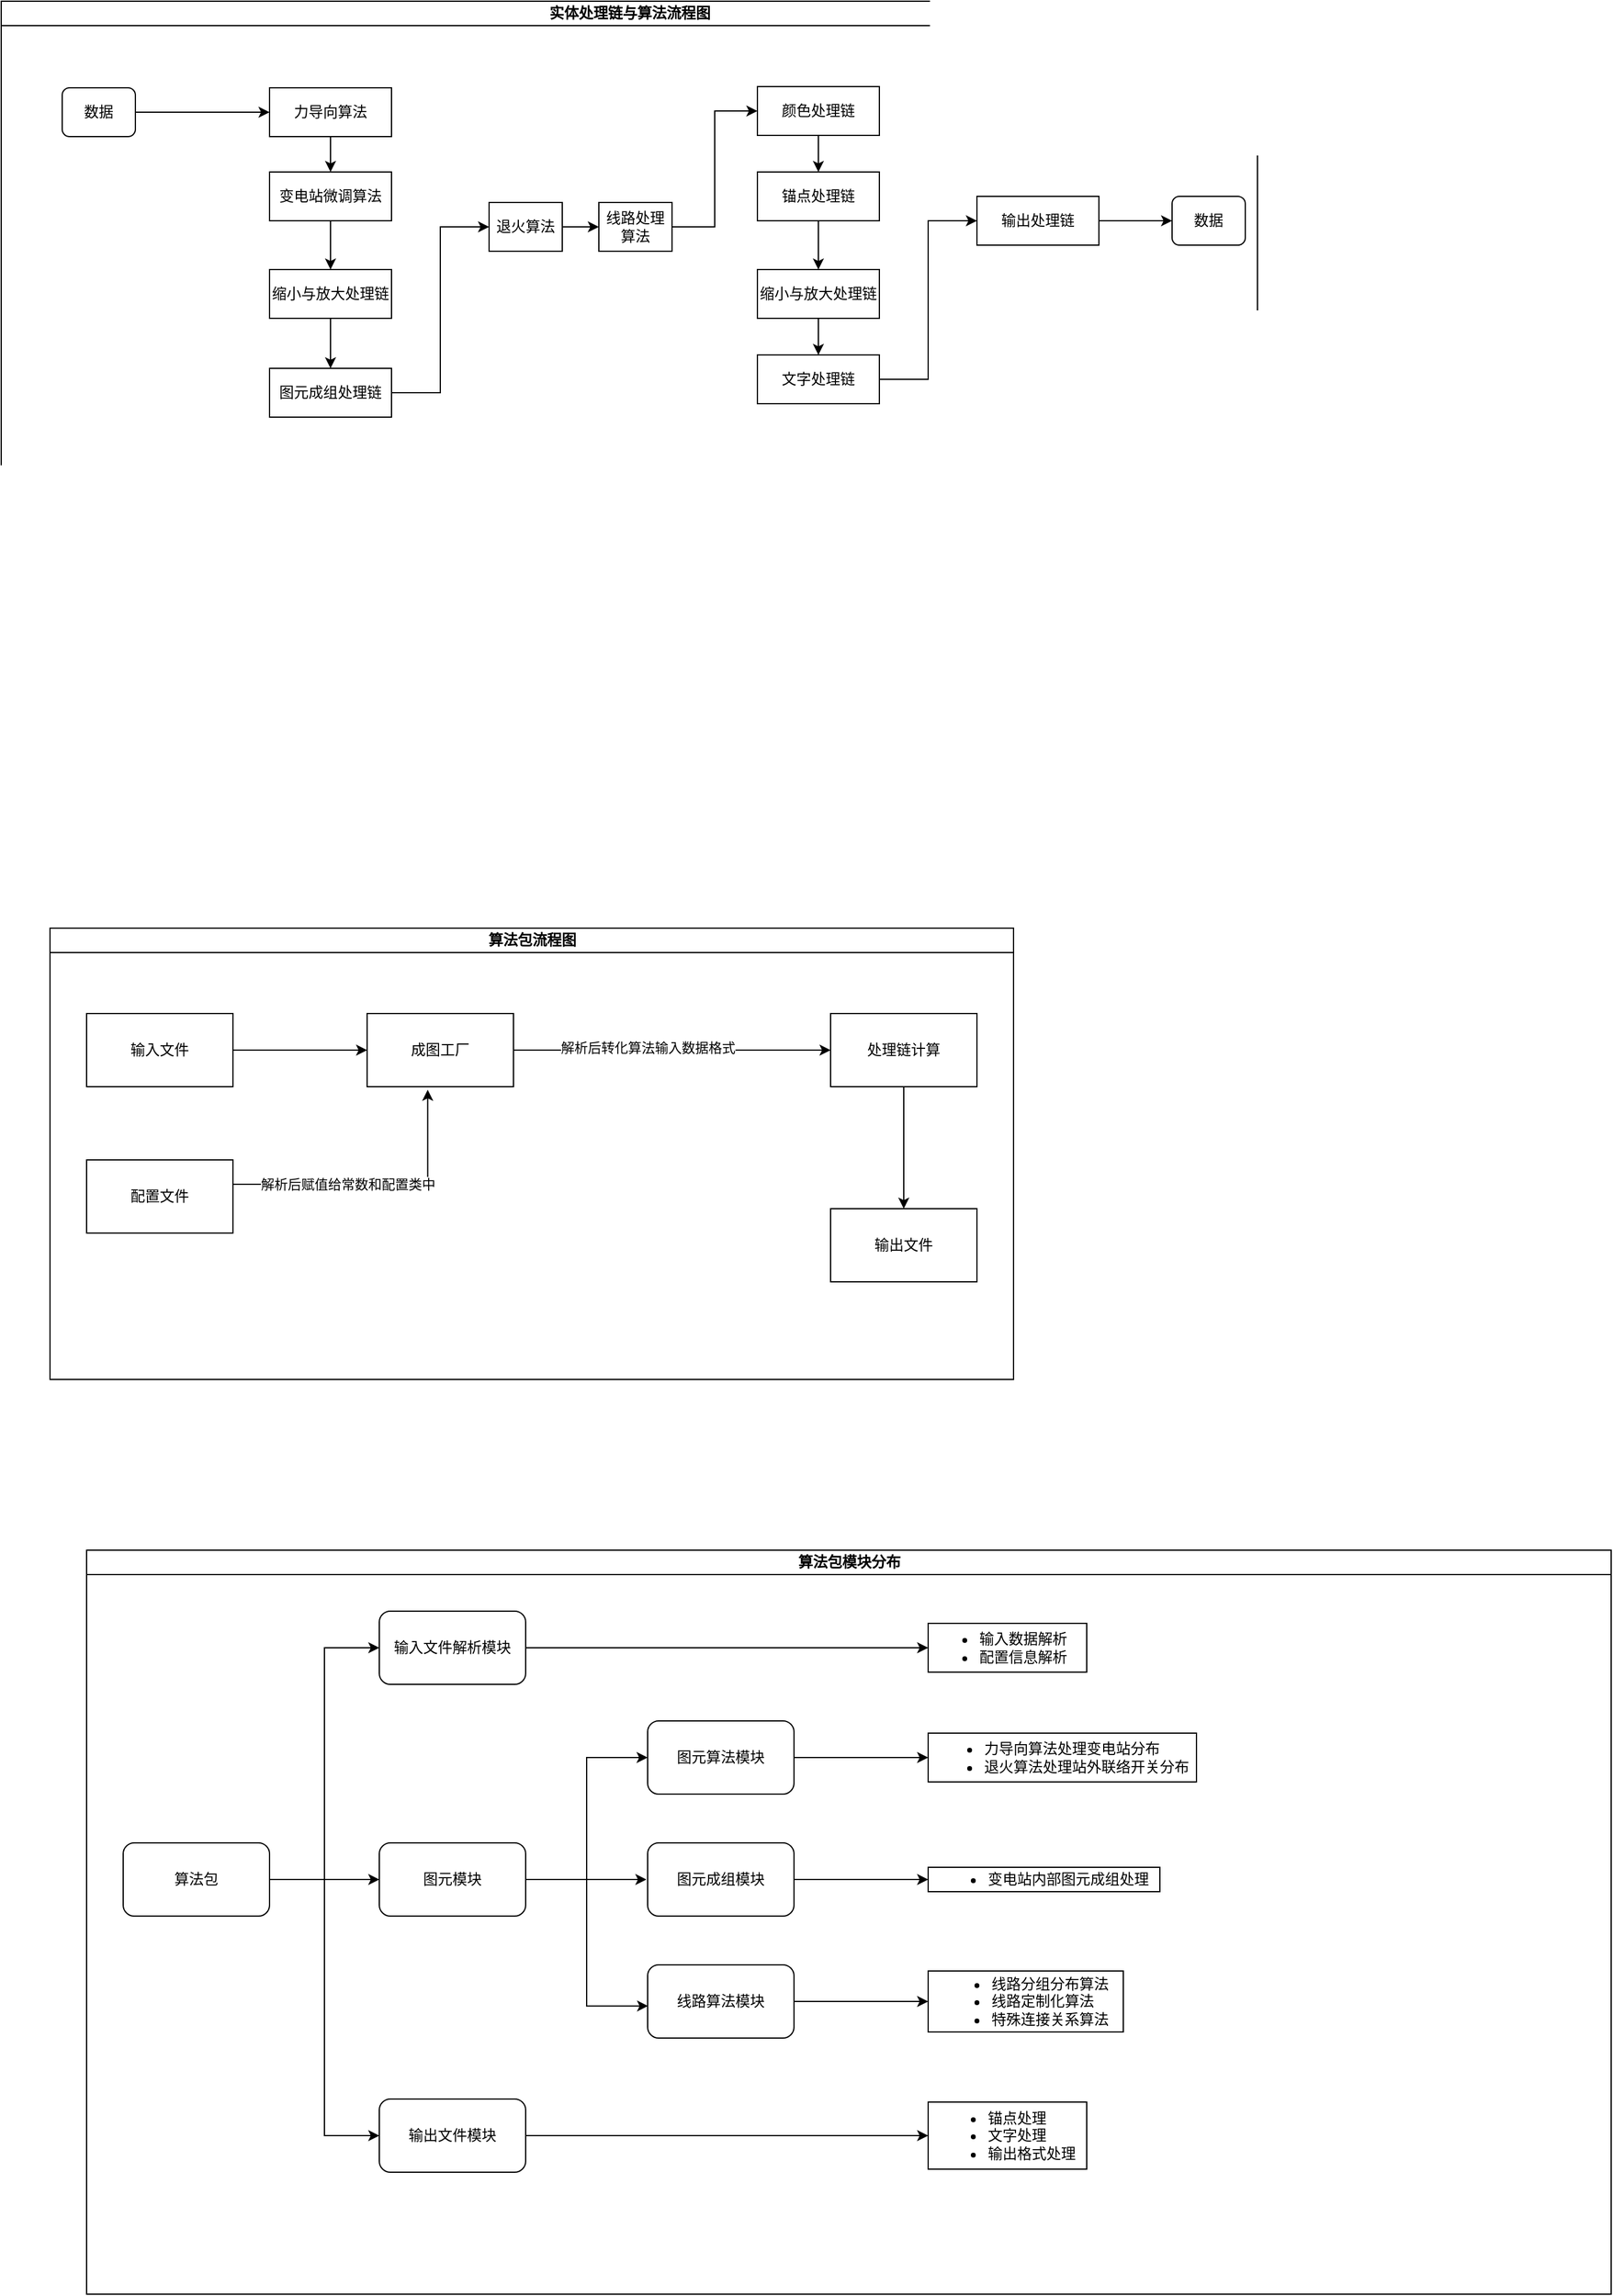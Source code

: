 <mxfile version="21.3.3" type="github">
  <diagram id="prtHgNgQTEPvFCAcTncT" name="Page-1">
    <mxGraphModel dx="447" dy="1400" grid="1" gridSize="10" guides="1" tooltips="1" connect="1" arrows="1" fold="1" page="1" pageScale="1" pageWidth="827" pageHeight="1169" math="0" shadow="0">
      <root>
        <mxCell id="0" />
        <mxCell id="1" parent="0" />
        <mxCell id="dNxyNK7c78bLwvsdeMH5-11" value="&lt;font style=&quot;vertical-align: inherit;&quot;&gt;&lt;font style=&quot;vertical-align: inherit;&quot;&gt;&lt;font style=&quot;vertical-align: inherit;&quot;&gt;&lt;font style=&quot;vertical-align: inherit;&quot;&gt;算法包流程图&lt;/font&gt;&lt;/font&gt;&lt;/font&gt;&lt;/font&gt;" style="swimlane;html=1;startSize=20;horizontal=1;containerType=tree;glass=0;" parent="1" vertex="1">
          <mxGeometry x="240" y="-140" width="790" height="370" as="geometry" />
        </mxCell>
        <mxCell id="Hgh8s4Pm92tYtfzgSs3c-5" style="edgeStyle=orthogonalEdgeStyle;rounded=0;orthogonalLoop=1;jettySize=auto;html=1;exitX=1;exitY=0.5;exitDx=0;exitDy=0;" edge="1" parent="dNxyNK7c78bLwvsdeMH5-11" source="Hgh8s4Pm92tYtfzgSs3c-1" target="Hgh8s4Pm92tYtfzgSs3c-3">
          <mxGeometry relative="1" as="geometry" />
        </mxCell>
        <mxCell id="Hgh8s4Pm92tYtfzgSs3c-1" value="&lt;font style=&quot;vertical-align: inherit;&quot;&gt;&lt;font style=&quot;vertical-align: inherit;&quot;&gt;输入文件&lt;/font&gt;&lt;/font&gt;" style="rounded=0;whiteSpace=wrap;html=1;" vertex="1" parent="dNxyNK7c78bLwvsdeMH5-11">
          <mxGeometry x="30" y="70" width="120" height="60" as="geometry" />
        </mxCell>
        <mxCell id="Hgh8s4Pm92tYtfzgSs3c-4" style="edgeStyle=orthogonalEdgeStyle;rounded=0;orthogonalLoop=1;jettySize=auto;html=1;exitX=1;exitY=0.5;exitDx=0;exitDy=0;entryX=0.414;entryY=1.042;entryDx=0;entryDy=0;entryPerimeter=0;" edge="1" parent="dNxyNK7c78bLwvsdeMH5-11" source="Hgh8s4Pm92tYtfzgSs3c-2" target="Hgh8s4Pm92tYtfzgSs3c-3">
          <mxGeometry relative="1" as="geometry">
            <Array as="points">
              <mxPoint x="210" y="210" />
              <mxPoint x="320" y="210" />
            </Array>
          </mxGeometry>
        </mxCell>
        <mxCell id="Hgh8s4Pm92tYtfzgSs3c-6" value="&lt;font style=&quot;vertical-align: inherit;&quot;&gt;&lt;font style=&quot;vertical-align: inherit;&quot;&gt;&lt;font style=&quot;vertical-align: inherit;&quot;&gt;&lt;font style=&quot;vertical-align: inherit;&quot;&gt;&lt;font style=&quot;vertical-align: inherit;&quot;&gt;&lt;font style=&quot;vertical-align: inherit;&quot;&gt;解析后赋值给常数和配置类中&lt;/font&gt;&lt;/font&gt;&lt;/font&gt;&lt;/font&gt;&lt;/font&gt;&lt;/font&gt;" style="edgeLabel;html=1;align=center;verticalAlign=middle;resizable=0;points=[];" vertex="1" connectable="0" parent="Hgh8s4Pm92tYtfzgSs3c-4">
          <mxGeometry x="-0.42" y="2" relative="1" as="geometry">
            <mxPoint x="32" y="2" as="offset" />
          </mxGeometry>
        </mxCell>
        <mxCell id="Hgh8s4Pm92tYtfzgSs3c-2" value="&lt;font style=&quot;vertical-align: inherit;&quot;&gt;&lt;font style=&quot;vertical-align: inherit;&quot;&gt;配置文件&lt;/font&gt;&lt;/font&gt;" style="rounded=0;whiteSpace=wrap;html=1;" vertex="1" parent="dNxyNK7c78bLwvsdeMH5-11">
          <mxGeometry x="30" y="190" width="120" height="60" as="geometry" />
        </mxCell>
        <mxCell id="Hgh8s4Pm92tYtfzgSs3c-8" style="edgeStyle=orthogonalEdgeStyle;rounded=0;orthogonalLoop=1;jettySize=auto;html=1;entryX=0;entryY=0.5;entryDx=0;entryDy=0;" edge="1" parent="dNxyNK7c78bLwvsdeMH5-11" source="Hgh8s4Pm92tYtfzgSs3c-3" target="Hgh8s4Pm92tYtfzgSs3c-7">
          <mxGeometry relative="1" as="geometry" />
        </mxCell>
        <mxCell id="Hgh8s4Pm92tYtfzgSs3c-23" value="&lt;font style=&quot;vertical-align: inherit;&quot;&gt;&lt;font style=&quot;vertical-align: inherit;&quot;&gt;&lt;font style=&quot;vertical-align: inherit;&quot;&gt;&lt;font style=&quot;vertical-align: inherit;&quot;&gt;解析后转化算法输入数据格式&lt;/font&gt;&lt;/font&gt;&lt;/font&gt;&lt;/font&gt;" style="edgeLabel;html=1;align=center;verticalAlign=middle;resizable=0;points=[];" vertex="1" connectable="0" parent="Hgh8s4Pm92tYtfzgSs3c-8">
          <mxGeometry x="-0.152" y="2" relative="1" as="geometry">
            <mxPoint as="offset" />
          </mxGeometry>
        </mxCell>
        <mxCell id="Hgh8s4Pm92tYtfzgSs3c-3" value="&lt;font style=&quot;vertical-align: inherit;&quot;&gt;&lt;font style=&quot;vertical-align: inherit;&quot;&gt;成图工厂&lt;/font&gt;&lt;/font&gt;" style="rounded=0;whiteSpace=wrap;html=1;" vertex="1" parent="dNxyNK7c78bLwvsdeMH5-11">
          <mxGeometry x="260" y="70" width="120" height="60" as="geometry" />
        </mxCell>
        <mxCell id="Hgh8s4Pm92tYtfzgSs3c-24" style="edgeStyle=orthogonalEdgeStyle;rounded=0;orthogonalLoop=1;jettySize=auto;html=1;exitX=0.5;exitY=1;exitDx=0;exitDy=0;" edge="1" parent="dNxyNK7c78bLwvsdeMH5-11" source="Hgh8s4Pm92tYtfzgSs3c-7" target="Hgh8s4Pm92tYtfzgSs3c-10">
          <mxGeometry relative="1" as="geometry" />
        </mxCell>
        <mxCell id="Hgh8s4Pm92tYtfzgSs3c-7" value="&lt;font style=&quot;vertical-align: inherit;&quot;&gt;&lt;font style=&quot;vertical-align: inherit;&quot;&gt;处理链计算&lt;/font&gt;&lt;/font&gt;" style="rounded=0;whiteSpace=wrap;html=1;" vertex="1" parent="dNxyNK7c78bLwvsdeMH5-11">
          <mxGeometry x="640" y="70" width="120" height="60" as="geometry" />
        </mxCell>
        <mxCell id="Hgh8s4Pm92tYtfzgSs3c-10" value="&lt;font style=&quot;vertical-align: inherit;&quot;&gt;&lt;font style=&quot;vertical-align: inherit;&quot;&gt;&lt;font style=&quot;vertical-align: inherit;&quot;&gt;&lt;font style=&quot;vertical-align: inherit;&quot;&gt;输出文件&lt;/font&gt;&lt;/font&gt;&lt;br&gt;&lt;/font&gt;&lt;/font&gt;" style="rounded=0;whiteSpace=wrap;html=1;" vertex="1" parent="dNxyNK7c78bLwvsdeMH5-11">
          <mxGeometry x="640" y="230" width="120" height="60" as="geometry" />
        </mxCell>
        <mxCell id="Hgh8s4Pm92tYtfzgSs3c-12" value="&lt;font style=&quot;vertical-align: inherit;&quot;&gt;&lt;font style=&quot;vertical-align: inherit;&quot;&gt;&lt;font style=&quot;vertical-align: inherit;&quot;&gt;&lt;font style=&quot;vertical-align: inherit;&quot;&gt;&lt;font style=&quot;vertical-align: inherit;&quot;&gt;&lt;font style=&quot;vertical-align: inherit;&quot;&gt;&lt;font style=&quot;vertical-align: inherit;&quot;&gt;&lt;font style=&quot;vertical-align: inherit;&quot;&gt;&lt;font style=&quot;vertical-align: inherit;&quot;&gt;&lt;font style=&quot;vertical-align: inherit;&quot;&gt;实体处理链与算法流程图&lt;/font&gt;&lt;/font&gt;&lt;/font&gt;&lt;/font&gt;&lt;/font&gt;&lt;/font&gt;&lt;/font&gt;&lt;/font&gt;&lt;/font&gt;&lt;/font&gt;" style="swimlane;html=1;startSize=20;horizontal=1;containerType=tree;glass=0;" vertex="1" parent="1">
          <mxGeometry x="200" y="-900" width="1030" height="600" as="geometry" />
        </mxCell>
        <mxCell id="Hgh8s4Pm92tYtfzgSs3c-28" style="edgeStyle=orthogonalEdgeStyle;rounded=0;orthogonalLoop=1;jettySize=auto;html=1;exitX=1;exitY=0.5;exitDx=0;exitDy=0;entryX=0;entryY=0.5;entryDx=0;entryDy=0;" edge="1" parent="Hgh8s4Pm92tYtfzgSs3c-12" source="Hgh8s4Pm92tYtfzgSs3c-26" target="Hgh8s4Pm92tYtfzgSs3c-27">
          <mxGeometry relative="1" as="geometry" />
        </mxCell>
        <mxCell id="Hgh8s4Pm92tYtfzgSs3c-26" value="&lt;font style=&quot;vertical-align: inherit;&quot;&gt;&lt;font style=&quot;vertical-align: inherit;&quot;&gt;数据&lt;/font&gt;&lt;/font&gt;" style="rounded=1;whiteSpace=wrap;html=1;glass=0;" vertex="1" parent="Hgh8s4Pm92tYtfzgSs3c-12">
          <mxGeometry x="50" y="71" width="60" height="40" as="geometry" />
        </mxCell>
        <mxCell id="Hgh8s4Pm92tYtfzgSs3c-55" style="edgeStyle=orthogonalEdgeStyle;rounded=0;orthogonalLoop=1;jettySize=auto;html=1;exitX=0.5;exitY=1;exitDx=0;exitDy=0;entryX=0.5;entryY=0;entryDx=0;entryDy=0;" edge="1" parent="Hgh8s4Pm92tYtfzgSs3c-12" source="Hgh8s4Pm92tYtfzgSs3c-27" target="Hgh8s4Pm92tYtfzgSs3c-53">
          <mxGeometry relative="1" as="geometry" />
        </mxCell>
        <mxCell id="Hgh8s4Pm92tYtfzgSs3c-27" value="&lt;font style=&quot;vertical-align: inherit;&quot;&gt;&lt;font style=&quot;vertical-align: inherit;&quot;&gt;力导向算法&lt;/font&gt;&lt;/font&gt;" style="rounded=0;whiteSpace=wrap;html=1;" vertex="1" parent="Hgh8s4Pm92tYtfzgSs3c-12">
          <mxGeometry x="220" y="71" width="100" height="40" as="geometry" />
        </mxCell>
        <mxCell id="Hgh8s4Pm92tYtfzgSs3c-56" style="edgeStyle=orthogonalEdgeStyle;rounded=0;orthogonalLoop=1;jettySize=auto;html=1;exitX=0.5;exitY=1;exitDx=0;exitDy=0;entryX=0.5;entryY=0;entryDx=0;entryDy=0;" edge="1" parent="Hgh8s4Pm92tYtfzgSs3c-12" source="Hgh8s4Pm92tYtfzgSs3c-53" target="Hgh8s4Pm92tYtfzgSs3c-52">
          <mxGeometry relative="1" as="geometry" />
        </mxCell>
        <mxCell id="Hgh8s4Pm92tYtfzgSs3c-53" value="&lt;font style=&quot;vertical-align: inherit;&quot;&gt;&lt;font style=&quot;vertical-align: inherit;&quot;&gt;变电站微调算法&lt;/font&gt;&lt;/font&gt;" style="rounded=0;whiteSpace=wrap;html=1;" vertex="1" parent="Hgh8s4Pm92tYtfzgSs3c-12">
          <mxGeometry x="220" y="140" width="100" height="40" as="geometry" />
        </mxCell>
        <mxCell id="Hgh8s4Pm92tYtfzgSs3c-60" style="edgeStyle=orthogonalEdgeStyle;rounded=0;orthogonalLoop=1;jettySize=auto;html=1;exitX=0.5;exitY=1;exitDx=0;exitDy=0;entryX=0.5;entryY=0;entryDx=0;entryDy=0;" edge="1" parent="Hgh8s4Pm92tYtfzgSs3c-12" source="Hgh8s4Pm92tYtfzgSs3c-52" target="Hgh8s4Pm92tYtfzgSs3c-51">
          <mxGeometry relative="1" as="geometry" />
        </mxCell>
        <mxCell id="Hgh8s4Pm92tYtfzgSs3c-52" value="&lt;font style=&quot;vertical-align: inherit;&quot;&gt;&lt;font style=&quot;vertical-align: inherit;&quot;&gt;缩小与放大处理链&lt;/font&gt;&lt;/font&gt;" style="rounded=0;whiteSpace=wrap;html=1;" vertex="1" parent="Hgh8s4Pm92tYtfzgSs3c-12">
          <mxGeometry x="220" y="220" width="100" height="40" as="geometry" />
        </mxCell>
        <mxCell id="Hgh8s4Pm92tYtfzgSs3c-61" style="edgeStyle=orthogonalEdgeStyle;rounded=0;orthogonalLoop=1;jettySize=auto;html=1;exitX=1;exitY=0.5;exitDx=0;exitDy=0;entryX=0;entryY=0.5;entryDx=0;entryDy=0;" edge="1" parent="Hgh8s4Pm92tYtfzgSs3c-12" source="Hgh8s4Pm92tYtfzgSs3c-51" target="Hgh8s4Pm92tYtfzgSs3c-50">
          <mxGeometry relative="1" as="geometry" />
        </mxCell>
        <mxCell id="Hgh8s4Pm92tYtfzgSs3c-51" value="&lt;font style=&quot;vertical-align: inherit;&quot;&gt;&lt;font style=&quot;vertical-align: inherit;&quot;&gt;&lt;font style=&quot;vertical-align: inherit;&quot;&gt;&lt;font style=&quot;vertical-align: inherit;&quot;&gt;&lt;font style=&quot;vertical-align: inherit;&quot;&gt;&lt;font style=&quot;vertical-align: inherit;&quot;&gt;图元成组处理链&lt;/font&gt;&lt;/font&gt;&lt;/font&gt;&lt;/font&gt;&lt;/font&gt;&lt;/font&gt;" style="rounded=0;whiteSpace=wrap;html=1;" vertex="1" parent="Hgh8s4Pm92tYtfzgSs3c-12">
          <mxGeometry x="220" y="301" width="100" height="40" as="geometry" />
        </mxCell>
        <mxCell id="Hgh8s4Pm92tYtfzgSs3c-64" style="edgeStyle=orthogonalEdgeStyle;rounded=0;orthogonalLoop=1;jettySize=auto;html=1;exitX=1;exitY=0.5;exitDx=0;exitDy=0;entryX=0;entryY=0.5;entryDx=0;entryDy=0;" edge="1" parent="Hgh8s4Pm92tYtfzgSs3c-12" source="Hgh8s4Pm92tYtfzgSs3c-50" target="Hgh8s4Pm92tYtfzgSs3c-49">
          <mxGeometry relative="1" as="geometry" />
        </mxCell>
        <mxCell id="Hgh8s4Pm92tYtfzgSs3c-50" value="&lt;font style=&quot;vertical-align: inherit;&quot;&gt;&lt;font style=&quot;vertical-align: inherit;&quot;&gt;退火算法&lt;/font&gt;&lt;/font&gt;" style="rounded=0;whiteSpace=wrap;html=1;" vertex="1" parent="Hgh8s4Pm92tYtfzgSs3c-12">
          <mxGeometry x="400" y="165" width="60" height="40" as="geometry" />
        </mxCell>
        <mxCell id="Hgh8s4Pm92tYtfzgSs3c-65" style="edgeStyle=orthogonalEdgeStyle;rounded=0;orthogonalLoop=1;jettySize=auto;html=1;exitX=1;exitY=0.5;exitDx=0;exitDy=0;entryX=0;entryY=0.5;entryDx=0;entryDy=0;" edge="1" parent="Hgh8s4Pm92tYtfzgSs3c-12" source="Hgh8s4Pm92tYtfzgSs3c-49" target="Hgh8s4Pm92tYtfzgSs3c-58">
          <mxGeometry relative="1" as="geometry" />
        </mxCell>
        <mxCell id="Hgh8s4Pm92tYtfzgSs3c-49" value="&lt;font style=&quot;vertical-align: inherit;&quot;&gt;&lt;font style=&quot;vertical-align: inherit;&quot;&gt;线路处理算法&lt;/font&gt;&lt;/font&gt;" style="rounded=0;whiteSpace=wrap;html=1;" vertex="1" parent="Hgh8s4Pm92tYtfzgSs3c-12">
          <mxGeometry x="490" y="165" width="60" height="40" as="geometry" />
        </mxCell>
        <mxCell id="Hgh8s4Pm92tYtfzgSs3c-71" style="edgeStyle=orthogonalEdgeStyle;rounded=0;orthogonalLoop=1;jettySize=auto;html=1;exitX=1;exitY=0.5;exitDx=0;exitDy=0;" edge="1" parent="Hgh8s4Pm92tYtfzgSs3c-12" source="Hgh8s4Pm92tYtfzgSs3c-48">
          <mxGeometry relative="1" as="geometry">
            <mxPoint x="960" y="180.0" as="targetPoint" />
          </mxGeometry>
        </mxCell>
        <mxCell id="Hgh8s4Pm92tYtfzgSs3c-48" value="&lt;font style=&quot;vertical-align: inherit;&quot;&gt;&lt;font style=&quot;vertical-align: inherit;&quot;&gt;输出处理链&lt;/font&gt;&lt;/font&gt;" style="rounded=0;whiteSpace=wrap;html=1;" vertex="1" parent="Hgh8s4Pm92tYtfzgSs3c-12">
          <mxGeometry x="800" y="160" width="100" height="40" as="geometry" />
        </mxCell>
        <mxCell id="Hgh8s4Pm92tYtfzgSs3c-69" style="edgeStyle=orthogonalEdgeStyle;rounded=0;orthogonalLoop=1;jettySize=auto;html=1;exitX=1;exitY=0.5;exitDx=0;exitDy=0;entryX=0;entryY=0.5;entryDx=0;entryDy=0;" edge="1" parent="Hgh8s4Pm92tYtfzgSs3c-12" source="Hgh8s4Pm92tYtfzgSs3c-47" target="Hgh8s4Pm92tYtfzgSs3c-48">
          <mxGeometry relative="1" as="geometry" />
        </mxCell>
        <mxCell id="Hgh8s4Pm92tYtfzgSs3c-47" value="&lt;font style=&quot;vertical-align: inherit;&quot;&gt;&lt;font style=&quot;vertical-align: inherit;&quot;&gt;文字处理链&lt;/font&gt;&lt;/font&gt;" style="rounded=0;whiteSpace=wrap;html=1;" vertex="1" parent="Hgh8s4Pm92tYtfzgSs3c-12">
          <mxGeometry x="620" y="290" width="100" height="40" as="geometry" />
        </mxCell>
        <mxCell id="Hgh8s4Pm92tYtfzgSs3c-67" style="edgeStyle=orthogonalEdgeStyle;rounded=0;orthogonalLoop=1;jettySize=auto;html=1;exitX=0.5;exitY=1;exitDx=0;exitDy=0;entryX=0.5;entryY=0;entryDx=0;entryDy=0;" edge="1" parent="Hgh8s4Pm92tYtfzgSs3c-12" source="Hgh8s4Pm92tYtfzgSs3c-46" target="Hgh8s4Pm92tYtfzgSs3c-57">
          <mxGeometry relative="1" as="geometry" />
        </mxCell>
        <mxCell id="Hgh8s4Pm92tYtfzgSs3c-46" value="&lt;font style=&quot;vertical-align: inherit;&quot;&gt;&lt;font style=&quot;vertical-align: inherit;&quot;&gt;锚点处理链&lt;/font&gt;&lt;/font&gt;" style="rounded=0;whiteSpace=wrap;html=1;" vertex="1" parent="Hgh8s4Pm92tYtfzgSs3c-12">
          <mxGeometry x="620" y="140" width="100" height="40" as="geometry" />
        </mxCell>
        <mxCell id="Hgh8s4Pm92tYtfzgSs3c-68" style="edgeStyle=orthogonalEdgeStyle;rounded=0;orthogonalLoop=1;jettySize=auto;html=1;exitX=0.5;exitY=1;exitDx=0;exitDy=0;entryX=0.5;entryY=0;entryDx=0;entryDy=0;" edge="1" parent="Hgh8s4Pm92tYtfzgSs3c-12" source="Hgh8s4Pm92tYtfzgSs3c-57" target="Hgh8s4Pm92tYtfzgSs3c-47">
          <mxGeometry relative="1" as="geometry" />
        </mxCell>
        <mxCell id="Hgh8s4Pm92tYtfzgSs3c-57" value="&lt;font style=&quot;vertical-align: inherit;&quot;&gt;&lt;font style=&quot;vertical-align: inherit;&quot;&gt;缩小与放大处理链&lt;/font&gt;&lt;/font&gt;" style="rounded=0;whiteSpace=wrap;html=1;" vertex="1" parent="Hgh8s4Pm92tYtfzgSs3c-12">
          <mxGeometry x="620" y="220" width="100" height="40" as="geometry" />
        </mxCell>
        <mxCell id="Hgh8s4Pm92tYtfzgSs3c-66" style="edgeStyle=orthogonalEdgeStyle;rounded=0;orthogonalLoop=1;jettySize=auto;html=1;exitX=0.5;exitY=1;exitDx=0;exitDy=0;entryX=0.5;entryY=0;entryDx=0;entryDy=0;" edge="1" parent="Hgh8s4Pm92tYtfzgSs3c-12" source="Hgh8s4Pm92tYtfzgSs3c-58" target="Hgh8s4Pm92tYtfzgSs3c-46">
          <mxGeometry relative="1" as="geometry" />
        </mxCell>
        <mxCell id="Hgh8s4Pm92tYtfzgSs3c-58" value="&lt;font style=&quot;vertical-align: inherit;&quot;&gt;&lt;font style=&quot;vertical-align: inherit;&quot;&gt;&lt;font style=&quot;vertical-align: inherit;&quot;&gt;&lt;font style=&quot;vertical-align: inherit;&quot;&gt;颜色处理链&lt;/font&gt;&lt;/font&gt;&lt;/font&gt;&lt;/font&gt;" style="rounded=0;whiteSpace=wrap;html=1;" vertex="1" parent="Hgh8s4Pm92tYtfzgSs3c-12">
          <mxGeometry x="620" y="70" width="100" height="40" as="geometry" />
        </mxCell>
        <mxCell id="Hgh8s4Pm92tYtfzgSs3c-70" value="&lt;font style=&quot;vertical-align: inherit;&quot;&gt;&lt;font style=&quot;vertical-align: inherit;&quot;&gt;数据&lt;/font&gt;&lt;/font&gt;" style="rounded=1;whiteSpace=wrap;html=1;" vertex="1" parent="Hgh8s4Pm92tYtfzgSs3c-12">
          <mxGeometry x="960" y="160" width="60" height="40" as="geometry" />
        </mxCell>
        <mxCell id="Hgh8s4Pm92tYtfzgSs3c-75" value="&lt;font style=&quot;vertical-align: inherit;&quot;&gt;&lt;font style=&quot;vertical-align: inherit;&quot;&gt;&lt;font style=&quot;vertical-align: inherit;&quot;&gt;&lt;font style=&quot;vertical-align: inherit;&quot;&gt;算法包模块分布&lt;/font&gt;&lt;/font&gt;&lt;/font&gt;&lt;/font&gt;" style="swimlane;html=1;startSize=20;horizontal=1;containerType=tree;glass=0;" vertex="1" parent="1">
          <mxGeometry x="270" y="370" width="1250" height="610" as="geometry" />
        </mxCell>
        <mxCell id="Hgh8s4Pm92tYtfzgSs3c-102" style="edgeStyle=orthogonalEdgeStyle;rounded=0;orthogonalLoop=1;jettySize=auto;html=1;exitX=1;exitY=0.5;exitDx=0;exitDy=0;entryX=0;entryY=0.5;entryDx=0;entryDy=0;" edge="1" parent="Hgh8s4Pm92tYtfzgSs3c-75" source="Hgh8s4Pm92tYtfzgSs3c-87" target="Hgh8s4Pm92tYtfzgSs3c-88">
          <mxGeometry relative="1" as="geometry" />
        </mxCell>
        <mxCell id="Hgh8s4Pm92tYtfzgSs3c-103" style="edgeStyle=orthogonalEdgeStyle;rounded=0;orthogonalLoop=1;jettySize=auto;html=1;exitX=1;exitY=0.5;exitDx=0;exitDy=0;entryX=0;entryY=0.5;entryDx=0;entryDy=0;" edge="1" parent="Hgh8s4Pm92tYtfzgSs3c-75" source="Hgh8s4Pm92tYtfzgSs3c-87" target="Hgh8s4Pm92tYtfzgSs3c-90">
          <mxGeometry relative="1" as="geometry" />
        </mxCell>
        <mxCell id="Hgh8s4Pm92tYtfzgSs3c-104" style="edgeStyle=orthogonalEdgeStyle;rounded=0;orthogonalLoop=1;jettySize=auto;html=1;entryX=0;entryY=0.5;entryDx=0;entryDy=0;" edge="1" parent="Hgh8s4Pm92tYtfzgSs3c-75" source="Hgh8s4Pm92tYtfzgSs3c-87" target="Hgh8s4Pm92tYtfzgSs3c-91">
          <mxGeometry relative="1" as="geometry" />
        </mxCell>
        <mxCell id="Hgh8s4Pm92tYtfzgSs3c-87" value="算法包" style="rounded=1;whiteSpace=wrap;html=1;" vertex="1" parent="Hgh8s4Pm92tYtfzgSs3c-75">
          <mxGeometry x="30" y="240" width="120" height="60" as="geometry" />
        </mxCell>
        <mxCell id="Hgh8s4Pm92tYtfzgSs3c-105" style="edgeStyle=orthogonalEdgeStyle;rounded=0;orthogonalLoop=1;jettySize=auto;html=1;exitX=1;exitY=0.5;exitDx=0;exitDy=0;entryX=0;entryY=0.5;entryDx=0;entryDy=0;" edge="1" parent="Hgh8s4Pm92tYtfzgSs3c-75" source="Hgh8s4Pm92tYtfzgSs3c-88" target="Hgh8s4Pm92tYtfzgSs3c-100">
          <mxGeometry relative="1" as="geometry" />
        </mxCell>
        <mxCell id="Hgh8s4Pm92tYtfzgSs3c-88" value="输入文件解析模块" style="rounded=1;whiteSpace=wrap;html=1;" vertex="1" parent="Hgh8s4Pm92tYtfzgSs3c-75">
          <mxGeometry x="240" y="50" width="120" height="60" as="geometry" />
        </mxCell>
        <mxCell id="Hgh8s4Pm92tYtfzgSs3c-113" style="edgeStyle=orthogonalEdgeStyle;rounded=0;orthogonalLoop=1;jettySize=auto;html=1;exitX=1;exitY=0.5;exitDx=0;exitDy=0;entryX=0;entryY=0.5;entryDx=0;entryDy=0;" edge="1" parent="Hgh8s4Pm92tYtfzgSs3c-75" source="Hgh8s4Pm92tYtfzgSs3c-89" target="Hgh8s4Pm92tYtfzgSs3c-98">
          <mxGeometry relative="1" as="geometry" />
        </mxCell>
        <mxCell id="Hgh8s4Pm92tYtfzgSs3c-89" value="图元成组模块" style="rounded=1;whiteSpace=wrap;html=1;" vertex="1" parent="Hgh8s4Pm92tYtfzgSs3c-75">
          <mxGeometry x="460" y="240" width="120" height="60" as="geometry" />
        </mxCell>
        <mxCell id="Hgh8s4Pm92tYtfzgSs3c-106" style="edgeStyle=orthogonalEdgeStyle;rounded=0;orthogonalLoop=1;jettySize=auto;html=1;exitX=1;exitY=0.5;exitDx=0;exitDy=0;entryX=0;entryY=0.5;entryDx=0;entryDy=0;" edge="1" parent="Hgh8s4Pm92tYtfzgSs3c-75" source="Hgh8s4Pm92tYtfzgSs3c-90" target="Hgh8s4Pm92tYtfzgSs3c-93">
          <mxGeometry relative="1" as="geometry" />
        </mxCell>
        <mxCell id="Hgh8s4Pm92tYtfzgSs3c-108" style="edgeStyle=orthogonalEdgeStyle;rounded=0;orthogonalLoop=1;jettySize=auto;html=1;exitX=1;exitY=0.5;exitDx=0;exitDy=0;" edge="1" parent="Hgh8s4Pm92tYtfzgSs3c-75" source="Hgh8s4Pm92tYtfzgSs3c-90">
          <mxGeometry relative="1" as="geometry">
            <mxPoint x="459" y="270" as="targetPoint" />
          </mxGeometry>
        </mxCell>
        <mxCell id="Hgh8s4Pm92tYtfzgSs3c-109" style="edgeStyle=orthogonalEdgeStyle;rounded=0;orthogonalLoop=1;jettySize=auto;html=1;exitX=1;exitY=0.5;exitDx=0;exitDy=0;entryX=0.003;entryY=0.562;entryDx=0;entryDy=0;entryPerimeter=0;" edge="1" parent="Hgh8s4Pm92tYtfzgSs3c-75" source="Hgh8s4Pm92tYtfzgSs3c-90" target="Hgh8s4Pm92tYtfzgSs3c-92">
          <mxGeometry relative="1" as="geometry" />
        </mxCell>
        <mxCell id="Hgh8s4Pm92tYtfzgSs3c-90" value="图元模块" style="rounded=1;whiteSpace=wrap;html=1;" vertex="1" parent="Hgh8s4Pm92tYtfzgSs3c-75">
          <mxGeometry x="240" y="240" width="120" height="60" as="geometry" />
        </mxCell>
        <mxCell id="Hgh8s4Pm92tYtfzgSs3c-110" style="edgeStyle=orthogonalEdgeStyle;rounded=0;orthogonalLoop=1;jettySize=auto;html=1;entryX=0;entryY=0.5;entryDx=0;entryDy=0;" edge="1" parent="Hgh8s4Pm92tYtfzgSs3c-75" source="Hgh8s4Pm92tYtfzgSs3c-91" target="Hgh8s4Pm92tYtfzgSs3c-101">
          <mxGeometry relative="1" as="geometry" />
        </mxCell>
        <mxCell id="Hgh8s4Pm92tYtfzgSs3c-91" value="输出文件模块" style="rounded=1;whiteSpace=wrap;html=1;" vertex="1" parent="Hgh8s4Pm92tYtfzgSs3c-75">
          <mxGeometry x="240" y="450" width="120" height="60" as="geometry" />
        </mxCell>
        <mxCell id="Hgh8s4Pm92tYtfzgSs3c-111" style="edgeStyle=orthogonalEdgeStyle;rounded=0;orthogonalLoop=1;jettySize=auto;html=1;exitX=1;exitY=0.5;exitDx=0;exitDy=0;entryX=0;entryY=0.5;entryDx=0;entryDy=0;" edge="1" parent="Hgh8s4Pm92tYtfzgSs3c-75" source="Hgh8s4Pm92tYtfzgSs3c-93" target="Hgh8s4Pm92tYtfzgSs3c-96">
          <mxGeometry relative="1" as="geometry" />
        </mxCell>
        <mxCell id="Hgh8s4Pm92tYtfzgSs3c-93" value="图元算法模块" style="rounded=1;whiteSpace=wrap;html=1;" vertex="1" parent="Hgh8s4Pm92tYtfzgSs3c-75">
          <mxGeometry x="460" y="140" width="120" height="60" as="geometry" />
        </mxCell>
        <mxCell id="Hgh8s4Pm92tYtfzgSs3c-114" style="edgeStyle=orthogonalEdgeStyle;rounded=0;orthogonalLoop=1;jettySize=auto;html=1;exitX=1;exitY=0.5;exitDx=0;exitDy=0;entryX=0;entryY=0.5;entryDx=0;entryDy=0;" edge="1" parent="Hgh8s4Pm92tYtfzgSs3c-75" source="Hgh8s4Pm92tYtfzgSs3c-92" target="Hgh8s4Pm92tYtfzgSs3c-99">
          <mxGeometry relative="1" as="geometry" />
        </mxCell>
        <mxCell id="Hgh8s4Pm92tYtfzgSs3c-92" value="线路算法模块" style="rounded=1;whiteSpace=wrap;html=1;" vertex="1" parent="Hgh8s4Pm92tYtfzgSs3c-75">
          <mxGeometry x="460" y="340" width="120" height="60" as="geometry" />
        </mxCell>
        <mxCell id="Hgh8s4Pm92tYtfzgSs3c-96" value="&lt;ul&gt;&lt;li style=&quot;text-align: left;&quot;&gt;力导向算法处理变电站分布&lt;/li&gt;&lt;li&gt;退火算法处理站外联络开关分布&lt;/li&gt;&lt;/ul&gt;" style="rounded=0;whiteSpace=wrap;html=1;" vertex="1" parent="Hgh8s4Pm92tYtfzgSs3c-75">
          <mxGeometry x="690" y="150" width="220" height="40" as="geometry" />
        </mxCell>
        <mxCell id="Hgh8s4Pm92tYtfzgSs3c-98" value="&lt;ul&gt;&lt;li style=&quot;text-align: left;&quot;&gt;变电站内部图元成组处理&lt;/li&gt;&lt;/ul&gt;" style="rounded=0;whiteSpace=wrap;html=1;" vertex="1" parent="Hgh8s4Pm92tYtfzgSs3c-75">
          <mxGeometry x="690" y="260" width="190" height="20" as="geometry" />
        </mxCell>
        <mxCell id="Hgh8s4Pm92tYtfzgSs3c-99" value="&lt;ul&gt;&lt;li style=&quot;text-align: left;&quot;&gt;线路分组分布算法&lt;/li&gt;&lt;li style=&quot;text-align: left;&quot;&gt;线路定制化算法&lt;/li&gt;&lt;li style=&quot;text-align: left;&quot;&gt;特殊连接关系算法&lt;/li&gt;&lt;/ul&gt;" style="rounded=0;whiteSpace=wrap;html=1;" vertex="1" parent="Hgh8s4Pm92tYtfzgSs3c-75">
          <mxGeometry x="690" y="345" width="160" height="50" as="geometry" />
        </mxCell>
        <mxCell id="Hgh8s4Pm92tYtfzgSs3c-100" value="&lt;ul&gt;&lt;li&gt;&lt;span style=&quot;background-color: initial;&quot;&gt;输入数据解析&lt;/span&gt;&lt;/li&gt;&lt;li&gt;&lt;span style=&quot;background-color: initial;&quot;&gt;配置信息解析&lt;/span&gt;&lt;/li&gt;&lt;/ul&gt;" style="rounded=0;whiteSpace=wrap;html=1;align=left;" vertex="1" parent="Hgh8s4Pm92tYtfzgSs3c-75">
          <mxGeometry x="690" y="60" width="130" height="40" as="geometry" />
        </mxCell>
        <mxCell id="Hgh8s4Pm92tYtfzgSs3c-101" value="&lt;ul&gt;&lt;li style=&quot;text-align: left;&quot;&gt;锚点处理&lt;/li&gt;&lt;li style=&quot;text-align: left;&quot;&gt;文字处理&lt;/li&gt;&lt;li style=&quot;text-align: left;&quot;&gt;输出格式处理&lt;/li&gt;&lt;/ul&gt;" style="rounded=0;whiteSpace=wrap;html=1;" vertex="1" parent="Hgh8s4Pm92tYtfzgSs3c-75">
          <mxGeometry x="690" y="452.5" width="130" height="55" as="geometry" />
        </mxCell>
      </root>
    </mxGraphModel>
  </diagram>
</mxfile>
